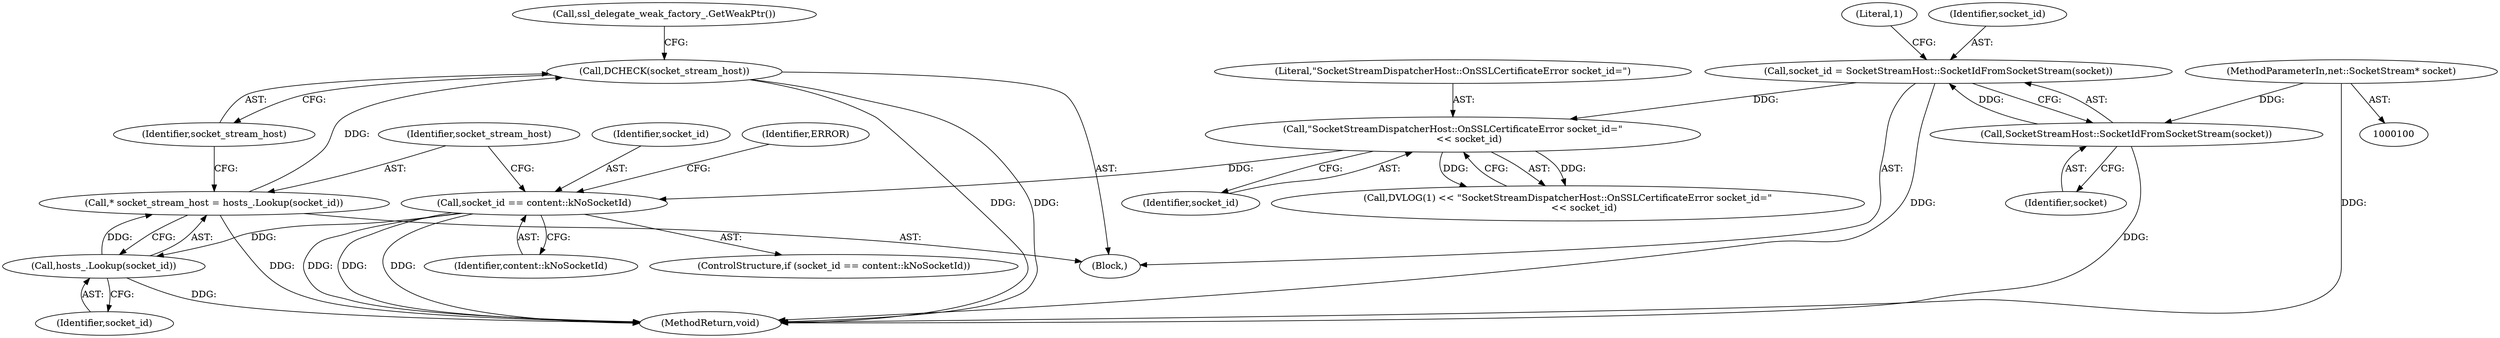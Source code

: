 digraph "0_Chrome_5385c44d9634d00b1cec2abf0fe7290d4205c7b0_3@pointer" {
"1000131" [label="(Call,DCHECK(socket_stream_host))"];
"1000127" [label="(Call,* socket_stream_host = hosts_.Lookup(socket_id))"];
"1000129" [label="(Call,hosts_.Lookup(socket_id))"];
"1000117" [label="(Call,socket_id == content::kNoSocketId)"];
"1000113" [label="(Call,\"SocketStreamDispatcherHost::OnSSLCertificateError socket_id=\"\n           << socket_id)"];
"1000106" [label="(Call,socket_id = SocketStreamHost::SocketIdFromSocketStream(socket))"];
"1000108" [label="(Call,SocketStreamHost::SocketIdFromSocketStream(socket))"];
"1000101" [label="(MethodParameterIn,net::SocketStream* socket)"];
"1000118" [label="(Identifier,socket_id)"];
"1000132" [label="(Identifier,socket_stream_host)"];
"1000113" [label="(Call,\"SocketStreamDispatcherHost::OnSSLCertificateError socket_id=\"\n           << socket_id)"];
"1000127" [label="(Call,* socket_stream_host = hosts_.Lookup(socket_id))"];
"1000110" [label="(Call,DVLOG(1) << \"SocketStreamDispatcherHost::OnSSLCertificateError socket_id=\"\n           << socket_id)"];
"1000119" [label="(Identifier,content::kNoSocketId)"];
"1000130" [label="(Identifier,socket_id)"];
"1000116" [label="(ControlStructure,if (socket_id == content::kNoSocketId))"];
"1000131" [label="(Call,DCHECK(socket_stream_host))"];
"1000114" [label="(Literal,\"SocketStreamDispatcherHost::OnSSLCertificateError socket_id=\")"];
"1000115" [label="(Identifier,socket_id)"];
"1000135" [label="(Call,ssl_delegate_weak_factory_.GetWeakPtr())"];
"1000128" [label="(Identifier,socket_stream_host)"];
"1000123" [label="(Identifier,ERROR)"];
"1000143" [label="(MethodReturn,void)"];
"1000109" [label="(Identifier,socket)"];
"1000107" [label="(Identifier,socket_id)"];
"1000129" [label="(Call,hosts_.Lookup(socket_id))"];
"1000104" [label="(Block,)"];
"1000101" [label="(MethodParameterIn,net::SocketStream* socket)"];
"1000117" [label="(Call,socket_id == content::kNoSocketId)"];
"1000108" [label="(Call,SocketStreamHost::SocketIdFromSocketStream(socket))"];
"1000112" [label="(Literal,1)"];
"1000106" [label="(Call,socket_id = SocketStreamHost::SocketIdFromSocketStream(socket))"];
"1000131" -> "1000104"  [label="AST: "];
"1000131" -> "1000132"  [label="CFG: "];
"1000132" -> "1000131"  [label="AST: "];
"1000135" -> "1000131"  [label="CFG: "];
"1000131" -> "1000143"  [label="DDG: "];
"1000131" -> "1000143"  [label="DDG: "];
"1000127" -> "1000131"  [label="DDG: "];
"1000127" -> "1000104"  [label="AST: "];
"1000127" -> "1000129"  [label="CFG: "];
"1000128" -> "1000127"  [label="AST: "];
"1000129" -> "1000127"  [label="AST: "];
"1000132" -> "1000127"  [label="CFG: "];
"1000127" -> "1000143"  [label="DDG: "];
"1000129" -> "1000127"  [label="DDG: "];
"1000129" -> "1000130"  [label="CFG: "];
"1000130" -> "1000129"  [label="AST: "];
"1000129" -> "1000143"  [label="DDG: "];
"1000117" -> "1000129"  [label="DDG: "];
"1000117" -> "1000116"  [label="AST: "];
"1000117" -> "1000119"  [label="CFG: "];
"1000118" -> "1000117"  [label="AST: "];
"1000119" -> "1000117"  [label="AST: "];
"1000123" -> "1000117"  [label="CFG: "];
"1000128" -> "1000117"  [label="CFG: "];
"1000117" -> "1000143"  [label="DDG: "];
"1000117" -> "1000143"  [label="DDG: "];
"1000117" -> "1000143"  [label="DDG: "];
"1000113" -> "1000117"  [label="DDG: "];
"1000113" -> "1000110"  [label="AST: "];
"1000113" -> "1000115"  [label="CFG: "];
"1000114" -> "1000113"  [label="AST: "];
"1000115" -> "1000113"  [label="AST: "];
"1000110" -> "1000113"  [label="CFG: "];
"1000113" -> "1000110"  [label="DDG: "];
"1000113" -> "1000110"  [label="DDG: "];
"1000106" -> "1000113"  [label="DDG: "];
"1000106" -> "1000104"  [label="AST: "];
"1000106" -> "1000108"  [label="CFG: "];
"1000107" -> "1000106"  [label="AST: "];
"1000108" -> "1000106"  [label="AST: "];
"1000112" -> "1000106"  [label="CFG: "];
"1000106" -> "1000143"  [label="DDG: "];
"1000108" -> "1000106"  [label="DDG: "];
"1000108" -> "1000109"  [label="CFG: "];
"1000109" -> "1000108"  [label="AST: "];
"1000108" -> "1000143"  [label="DDG: "];
"1000101" -> "1000108"  [label="DDG: "];
"1000101" -> "1000100"  [label="AST: "];
"1000101" -> "1000143"  [label="DDG: "];
}
